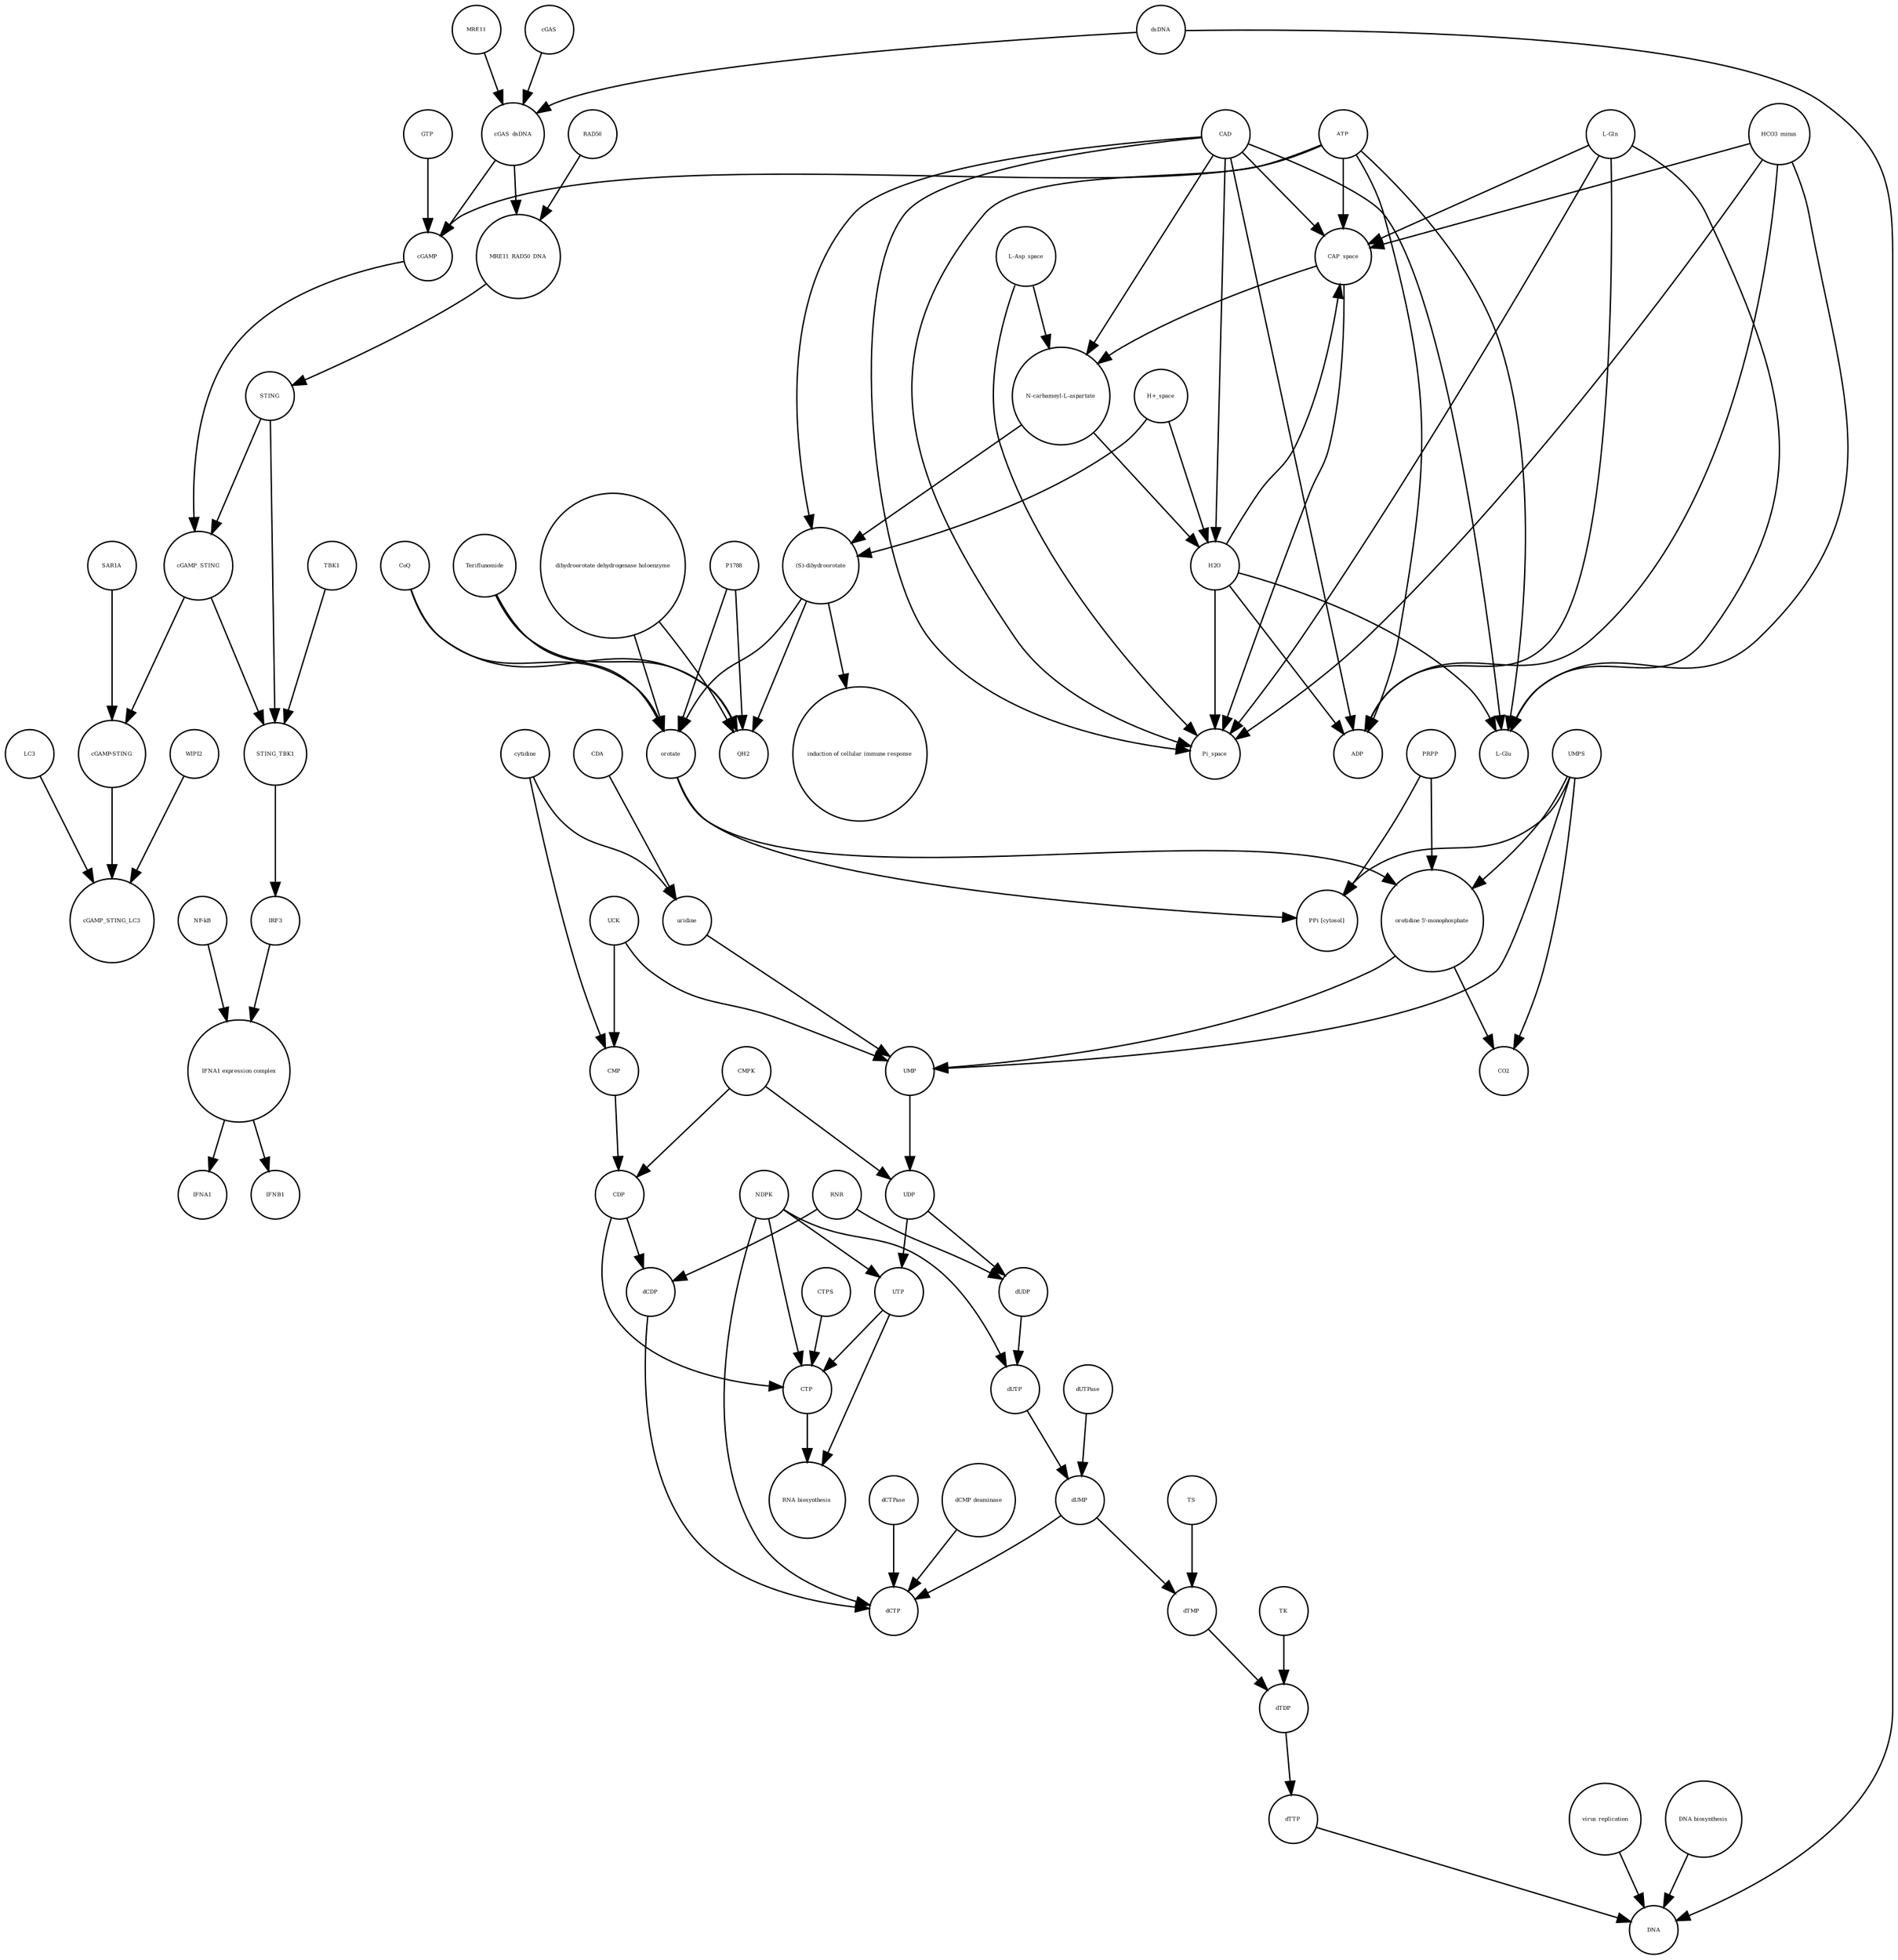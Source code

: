 strict digraph  {
UTP [annotation="", bipartite=0, cls="simple chemical", fontsize=4, label=UTP, shape=circle];
"RNA biosynthesis" [annotation="urn_miriam_obo.go_GO%3A0032774", bipartite=0, cls=phenotype, fontsize=4, label="RNA biosynthesis", shape=circle];
CTP [annotation="", bipartite=0, cls="simple chemical", fontsize=4, label=CTP, shape=circle];
"(S)-dihydroorotate" [annotation="", bipartite=0, cls="simple chemical", fontsize=4, label="(S)-dihydroorotate", shape=circle];
"induction of cellular immune response" [annotation="", bipartite=0, cls=phenotype, fontsize=4, label="induction of cellular immune response", shape=circle];
"dCMP deaminase" [annotation="", bipartite=0, cls=macromolecule, fontsize=4, label="dCMP deaminase", shape=circle];
dCTPase [annotation="", bipartite=0, cls=macromolecule, fontsize=4, label=dCTPase, shape=circle];
"N-carbamoyl-L-aspartate" [annotation="", bipartite=0, cls="simple chemical", fontsize=4, label="N-carbamoyl-L-aspartate", shape=circle];
QH2 [annotation="", bipartite=0, cls="simple chemical", fontsize=4, label=QH2, shape=circle];
RNR [annotation="", bipartite=0, cls=macromolecule, fontsize=4, label=RNR, shape=circle];
"H+_space" [annotation="", bipartite=0, cls="simple chemical", fontsize=4, label="H+_space", shape=circle];
dTDP [annotation="", bipartite=0, cls="simple chemical", fontsize=4, label=dTDP, shape=circle];
IRF3 [annotation="", bipartite=0, cls="macromolecule multimer", fontsize=4, label=IRF3, shape=circle];
UMPS [annotation="", bipartite=0, cls="macromolecule multimer", fontsize=4, label=UMPS, shape=circle];
"PPi [cytosol]" [annotation="", bipartite=0, cls="simple chemical", fontsize=4, label="PPi [cytosol]", shape=circle];
WIPI2 [annotation="", bipartite=0, cls=macromolecule, fontsize=4, label=WIPI2, shape=circle];
GTP [annotation="", bipartite=0, cls="simple chemical", fontsize=4, label=GTP, shape=circle];
dTTP [annotation="", bipartite=0, cls="simple chemical", fontsize=4, label=dTTP, shape=circle];
orotate [annotation="", bipartite=0, cls="simple chemical", fontsize=4, label=orotate, shape=circle];
CMPK [annotation="", bipartite=0, cls=macromolecule, fontsize=4, label=CMPK, shape=circle];
CAP_space [annotation="", bipartite=0, cls="simple chemical", fontsize=4, label=CAP_space, shape=circle];
ATP [annotation="", bipartite=0, cls="simple chemical", fontsize=4, label=ATP, shape=circle];
dCTP [annotation="", bipartite=0, cls="simple chemical", fontsize=4, label=dCTP, shape=circle];
RAD50 [annotation="", bipartite=0, cls="macromolecule multimer", fontsize=4, label=RAD50, shape=circle];
"dihydroorotate dehydrogenase holoenzyme" [annotation="", bipartite=0, cls="simple chemical", fontsize=4, label="dihydroorotate dehydrogenase holoenzyme", shape=circle];
dUTP [annotation="", bipartite=0, cls="simple chemical", fontsize=4, label=dUTP, shape=circle];
cGAS_dsDNA [annotation="", bipartite=0, cls=complex, fontsize=4, label=cGAS_dsDNA, shape=circle];
dTMP [annotation="", bipartite=0, cls="simple chemical", fontsize=4, label=dTMP, shape=circle];
STING [annotation="", bipartite=0, cls="macromolecule multimer", fontsize=4, label=STING, shape=circle];
UCK [annotation="", bipartite=0, cls=macromolecule, fontsize=4, label=UCK, shape=circle];
cGAMP [annotation="", bipartite=0, cls="simple chemical", fontsize=4, label=cGAMP, shape=circle];
cGAMP_STING [annotation="", bipartite=0, cls=complex, fontsize=4, label=cGAMP_STING, shape=circle];
cGAMP_STING_LC3 [annotation="", bipartite=0, cls=complex, fontsize=4, label=cGAMP_STING_LC3, shape=circle];
P1788 [annotation="", bipartite=0, cls="simple chemical", fontsize=4, label=P1788, shape=circle];
"virus replication" [annotation="", bipartite=0, cls=phenotype, fontsize=4, label="virus replication", shape=circle];
Pi_space [annotation="", bipartite=0, cls="simple chemical", fontsize=4, label=Pi_space, shape=circle];
TK [annotation="", bipartite=0, cls=macromolecule, fontsize=4, label=TK, shape=circle];
LC3 [annotation="", bipartite=0, cls=macromolecule, fontsize=4, label=LC3, shape=circle];
CoQ [annotation="", bipartite=0, cls="simple chemical", fontsize=4, label=CoQ, shape=circle];
ADP [annotation="", bipartite=0, cls="simple chemical", fontsize=4, label=ADP, shape=circle];
"orotidine 5'-monophosphate" [annotation="", bipartite=0, cls="simple chemical", fontsize=4, label="orotidine 5'-monophosphate", shape=circle];
MRE11_RAD50_DNA [annotation="", bipartite=0, cls=complex, fontsize=4, label=MRE11_RAD50_DNA, shape=circle];
"NF-kB" [annotation="", bipartite=0, cls=complex, fontsize=4, label="NF-kB", shape=circle];
uridine [annotation="", bipartite=0, cls="simple chemical", fontsize=4, label=uridine, shape=circle];
"L-Glu" [annotation="", bipartite=0, cls="simple chemical", fontsize=4, label="L-Glu", shape=circle];
CTPS [annotation="", bipartite=0, cls=macromolecule, fontsize=4, label=CTPS, shape=circle];
dUTPase [annotation="", bipartite=0, cls=macromolecule, fontsize=4, label=dUTPase, shape=circle];
MRE11 [annotation="", bipartite=0, cls="macromolecule multimer", fontsize=4, label=MRE11, shape=circle];
SAR1A [annotation="", bipartite=0, cls=macromolecule, fontsize=4, label=SAR1A, shape=circle];
"DNA biosynthesis" [annotation="urn_miriam_obo.go_GO%3A0071897", bipartite=0, cls=phenotype, fontsize=4, label="DNA biosynthesis", shape=circle];
"L-Asp_space" [annotation="", bipartite=0, cls="simple chemical", fontsize=4, label="L-Asp_space", shape=circle];
H2O [annotation="", bipartite=0, cls="simple chemical", fontsize=4, label=H2O, shape=circle];
dsDNA [annotation="", bipartite=0, cls="simple chemical", fontsize=4, label=dsDNA, shape=circle];
HCO3_minus [annotation="", bipartite=0, cls="simple chemical", fontsize=4, label=HCO3_minus, shape=circle];
TS [annotation="", bipartite=0, cls=macromolecule, fontsize=4, label=TS, shape=circle];
dUDP [annotation="", bipartite=0, cls="simple chemical", fontsize=4, label=dUDP, shape=circle];
IFNA1 [annotation="", bipartite=0, cls="nucleic acid feature", fontsize=4, label=IFNA1, shape=circle];
CDA [annotation="", bipartite=0, cls=macromolecule, fontsize=4, label=CDA, shape=circle];
NDPK [annotation="", bipartite=0, cls=macromolecule, fontsize=4, label=NDPK, shape=circle];
STING_TBK1 [annotation="", bipartite=0, cls=complex, fontsize=4, label=STING_TBK1, shape=circle];
UMP [annotation="", bipartite=0, cls="simple chemical", fontsize=4, label=UMP, shape=circle];
CMP [annotation="", bipartite=0, cls="simple chemical", fontsize=4, label=CMP, shape=circle];
"cGAMP-STING" [annotation="", bipartite=0, cls=complex, fontsize=4, label="cGAMP-STING", shape=circle];
IFNB1 [annotation="", bipartite=0, cls="nucleic acid feature", fontsize=4, label=IFNB1, shape=circle];
dUMP [annotation="", bipartite=0, cls="simple chemical", fontsize=4, label=dUMP, shape=circle];
CDP [annotation="", bipartite=0, cls="simple chemical", fontsize=4, label=CDP, shape=circle];
UDP [annotation="", bipartite=0, cls="simple chemical", fontsize=4, label=UDP, shape=circle];
CO2 [annotation="", bipartite=0, cls="simple chemical", fontsize=4, label=CO2, shape=circle];
DNA [annotation="", bipartite=0, cls="nucleic acid feature", fontsize=4, label=DNA, shape=circle];
dCDP [annotation="", bipartite=0, cls="simple chemical", fontsize=4, label=dCDP, shape=circle];
cytidine [annotation="", bipartite=0, cls="simple chemical", fontsize=4, label=cytidine, shape=circle];
cGAS [annotation="", bipartite=0, cls=macromolecule, fontsize=4, label=cGAS, shape=circle];
TBK1 [annotation="", bipartite=0, cls=macromolecule, fontsize=4, label=TBK1, shape=circle];
"IFNA1 expression complex" [annotation="", bipartite=0, cls=complex, fontsize=4, label="IFNA1 expression complex", shape=circle];
PRPP [annotation="", bipartite=0, cls="simple chemical", fontsize=4, label=PRPP, shape=circle];
CAD [annotation="", bipartite=0, cls=macromolecule, fontsize=4, label=CAD, shape=circle];
"L-Gln" [annotation="", bipartite=0, cls="simple chemical", fontsize=4, label="L-Gln", shape=circle];
Teriflunomide [annotation="", bipartite=0, cls="simple chemical", fontsize=4, label=Teriflunomide, shape=circle];
UTP -> "RNA biosynthesis"  [annotation="", interaction_type="necessary stimulation"];
UTP -> CTP  [annotation="", interaction_type=production];
CTP -> "RNA biosynthesis"  [annotation="", interaction_type="necessary stimulation"];
"(S)-dihydroorotate" -> "induction of cellular immune response"  [annotation="", interaction_type="necessary stimulation"];
"(S)-dihydroorotate" -> orotate  [annotation="", interaction_type=production];
"(S)-dihydroorotate" -> QH2  [annotation="", interaction_type=production];
"dCMP deaminase" -> dCTP  [annotation="", interaction_type=catalysis];
dCTPase -> dCTP  [annotation="", interaction_type=catalysis];
"N-carbamoyl-L-aspartate" -> "(S)-dihydroorotate"  [annotation="", interaction_type=production];
"N-carbamoyl-L-aspartate" -> H2O  [annotation="", interaction_type=production];
RNR -> dCDP  [annotation="", interaction_type=catalysis];
RNR -> dUDP  [annotation="", interaction_type=catalysis];
"H+_space" -> "(S)-dihydroorotate"  [annotation="", interaction_type=production];
"H+_space" -> H2O  [annotation="", interaction_type=production];
dTDP -> dTTP  [annotation="", interaction_type=production];
IRF3 -> "IFNA1 expression complex"  [annotation="", interaction_type=production];
UMPS -> "PPi [cytosol]"  [annotation=urn_miriam_reactome_REACT_1698, interaction_type=catalysis];
UMPS -> "orotidine 5'-monophosphate"  [annotation=urn_miriam_reactome_REACT_1698, interaction_type=catalysis];
UMPS -> UMP  [annotation=urn_miriam_reactome_REACT_1698, interaction_type=catalysis];
UMPS -> CO2  [annotation=urn_miriam_reactome_REACT_1698, interaction_type=catalysis];
WIPI2 -> cGAMP_STING_LC3  [annotation="", interaction_type=catalysis];
GTP -> cGAMP  [annotation="", interaction_type=production];
dTTP -> DNA  [annotation="", interaction_type=production];
orotate -> "PPi [cytosol]"  [annotation="", interaction_type=production];
orotate -> "orotidine 5'-monophosphate"  [annotation="", interaction_type=production];
CMPK -> UDP  [annotation="", interaction_type=catalysis];
CMPK -> CDP  [annotation="", interaction_type=catalysis];
CAP_space -> "N-carbamoyl-L-aspartate"  [annotation="", interaction_type=production];
CAP_space -> Pi_space  [annotation="", interaction_type=production];
ATP -> cGAMP  [annotation="", interaction_type=production];
ATP -> Pi_space  [annotation="", interaction_type=production];
ATP -> ADP  [annotation="", interaction_type=production];
ATP -> CAP_space  [annotation="", interaction_type=production];
ATP -> "L-Glu"  [annotation="", interaction_type=production];
RAD50 -> MRE11_RAD50_DNA  [annotation="", interaction_type=production];
"dihydroorotate dehydrogenase holoenzyme" -> orotate  [annotation=urn_miriam_reactome_REACT_1698, interaction_type=catalysis];
"dihydroorotate dehydrogenase holoenzyme" -> QH2  [annotation=urn_miriam_reactome_REACT_1698, interaction_type=catalysis];
dUTP -> dUMP  [annotation="", interaction_type=production];
cGAS_dsDNA -> cGAMP  [annotation="", interaction_type=catalysis];
cGAS_dsDNA -> MRE11_RAD50_DNA  [annotation="", interaction_type=production];
dTMP -> dTDP  [annotation="", interaction_type=production];
STING -> STING_TBK1  [annotation="", interaction_type=production];
STING -> cGAMP_STING  [annotation="", interaction_type=production];
UCK -> UMP  [annotation="", interaction_type=catalysis];
UCK -> CMP  [annotation="", interaction_type=catalysis];
cGAMP -> cGAMP_STING  [annotation="", interaction_type=production];
cGAMP_STING -> STING_TBK1  [annotation="", interaction_type=production];
cGAMP_STING -> "cGAMP-STING"  [annotation="", interaction_type=production];
P1788 -> orotate  [annotation=urn_miriam_reactome_REACT_1698, interaction_type=inhibition];
P1788 -> QH2  [annotation=urn_miriam_reactome_REACT_1698, interaction_type=inhibition];
"virus replication" -> DNA  [annotation="", interaction_type=inhibition];
TK -> dTDP  [annotation="", interaction_type=catalysis];
LC3 -> cGAMP_STING_LC3  [annotation="", interaction_type=production];
CoQ -> orotate  [annotation="", interaction_type=production];
CoQ -> QH2  [annotation="", interaction_type=production];
"orotidine 5'-monophosphate" -> UMP  [annotation="", interaction_type=production];
"orotidine 5'-monophosphate" -> CO2  [annotation="", interaction_type=production];
MRE11_RAD50_DNA -> STING  [annotation="", interaction_type=catalysis];
"NF-kB" -> "IFNA1 expression complex"  [annotation="", interaction_type=production];
uridine -> UMP  [annotation="", interaction_type=production];
CTPS -> CTP  [annotation="", interaction_type=catalysis];
dUTPase -> dUMP  [annotation="", interaction_type=catalysis];
MRE11 -> cGAS_dsDNA  [annotation="", interaction_type=production];
SAR1A -> "cGAMP-STING"  [annotation="", interaction_type=catalysis];
"DNA biosynthesis" -> DNA  [annotation="", interaction_type=catalysis];
"L-Asp_space" -> "N-carbamoyl-L-aspartate"  [annotation="", interaction_type=production];
"L-Asp_space" -> Pi_space  [annotation="", interaction_type=production];
H2O -> CAP_space  [annotation="", interaction_type=production];
H2O -> ADP  [annotation="", interaction_type=production];
H2O -> "L-Glu"  [annotation="", interaction_type=production];
H2O -> Pi_space  [annotation="", interaction_type=production];
dsDNA -> DNA  [annotation="", interaction_type=production];
dsDNA -> cGAS_dsDNA  [annotation="", interaction_type=production];
HCO3_minus -> CAP_space  [annotation="", interaction_type=production];
HCO3_minus -> ADP  [annotation="", interaction_type=production];
HCO3_minus -> "L-Glu"  [annotation="", interaction_type=production];
HCO3_minus -> Pi_space  [annotation="", interaction_type=production];
TS -> dTMP  [annotation="", interaction_type=catalysis];
dUDP -> dUTP  [annotation="", interaction_type=production];
CDA -> uridine  [annotation="", interaction_type=catalysis];
NDPK -> dCTP  [annotation="", interaction_type=catalysis];
NDPK -> dUTP  [annotation="", interaction_type=catalysis];
NDPK -> CTP  [annotation="", interaction_type=catalysis];
NDPK -> UTP  [annotation="", interaction_type=catalysis];
STING_TBK1 -> IRF3  [annotation="", interaction_type=catalysis];
UMP -> UDP  [annotation="", interaction_type=production];
CMP -> CDP  [annotation="", interaction_type=production];
"cGAMP-STING" -> cGAMP_STING_LC3  [annotation="", interaction_type=production];
dUMP -> dTMP  [annotation="", interaction_type=production];
dUMP -> dCTP  [annotation="", interaction_type=production];
CDP -> dCDP  [annotation="", interaction_type=production];
CDP -> CTP  [annotation="", interaction_type=production];
UDP -> dUDP  [annotation="", interaction_type=production];
UDP -> UTP  [annotation="", interaction_type=production];
dCDP -> dCTP  [annotation="", interaction_type=production];
cytidine -> uridine  [annotation="", interaction_type=production];
cytidine -> CMP  [annotation="", interaction_type=production];
cGAS -> cGAS_dsDNA  [annotation="", interaction_type=production];
TBK1 -> STING_TBK1  [annotation="", interaction_type=production];
"IFNA1 expression complex" -> IFNA1  [annotation="", interaction_type=stimulation];
"IFNA1 expression complex" -> IFNB1  [annotation="", interaction_type=stimulation];
PRPP -> "PPi [cytosol]"  [annotation="", interaction_type=production];
PRPP -> "orotidine 5'-monophosphate"  [annotation="", interaction_type=production];
CAD -> Pi_space  [annotation=urn_miriam_reactome_REACT_1698, interaction_type=catalysis];
CAD -> ADP  [annotation=urn_miriam_reactome_REACT_1698, interaction_type=catalysis];
CAD -> CAP_space  [annotation=urn_miriam_reactome_REACT_1698, interaction_type=catalysis];
CAD -> "L-Glu"  [annotation=urn_miriam_reactome_REACT_1698, interaction_type=catalysis];
CAD -> "N-carbamoyl-L-aspartate"  [annotation=urn_miriam_reactome_REACT_1698, interaction_type=catalysis];
CAD -> H2O  [annotation=urn_miriam_reactome_REACT_1698, interaction_type=catalysis];
CAD -> "(S)-dihydroorotate"  [annotation=urn_miriam_reactome_REACT_1698, interaction_type=catalysis];
"L-Gln" -> CAP_space  [annotation="", interaction_type=production];
"L-Gln" -> ADP  [annotation="", interaction_type=production];
"L-Gln" -> "L-Glu"  [annotation="", interaction_type=production];
"L-Gln" -> Pi_space  [annotation="", interaction_type=production];
Teriflunomide -> orotate  [annotation=urn_miriam_reactome_REACT_1698, interaction_type=inhibition];
Teriflunomide -> QH2  [annotation=urn_miriam_reactome_REACT_1698, interaction_type=inhibition];
}
